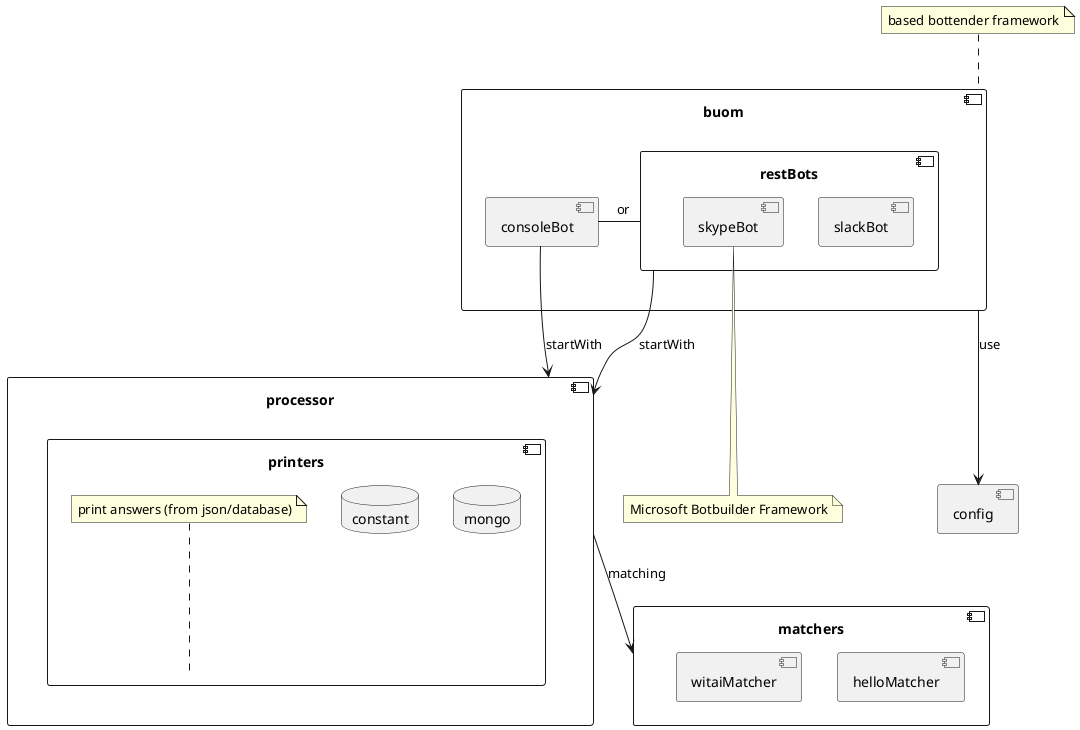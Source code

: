 @startuml buom arch design

component buom {
  component consoleBot
  component restBots {
    component slackBot
    component skypeBot
  }
}

[config]

component processor {
  component printers {
    database mongo
    database constant
    note top of printers: print answers (from json/database)
  }
}

component matchers {
  component helloMatcher
  component witaiMatcher
}

consoleBot - restBots: or

buom --> config: use

consoleBot --> processor: startWith
restBots --> processor: startWith

processor --> matchers: matching

note bottom of skypeBot: Microsoft Botbuilder Framework
note top of buom: based bottender framework
@enduml
